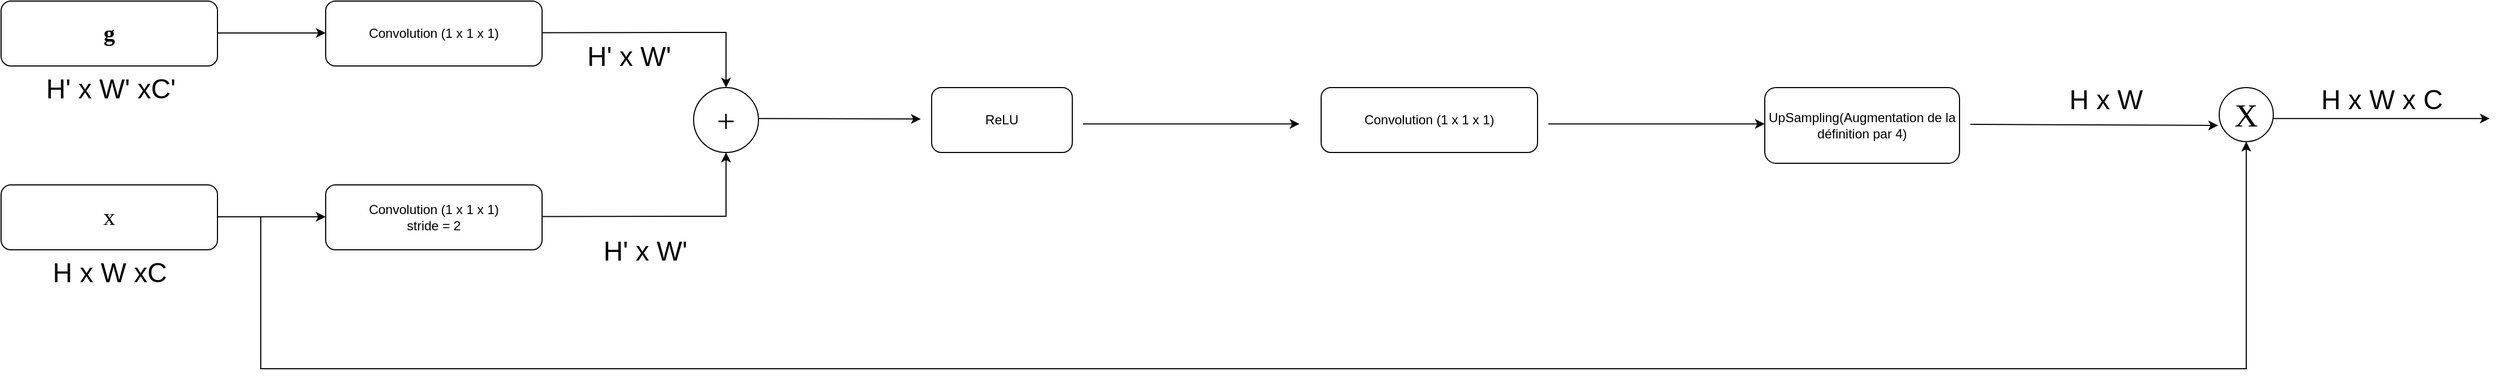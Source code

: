 <mxfile version="17.4.6" type="github">
  <diagram id="CqW1smgIqXww54nbXXxI" name="Page-1">
    <mxGraphModel dx="2653" dy="1707" grid="1" gridSize="10" guides="1" tooltips="1" connect="1" arrows="1" fold="1" page="1" pageScale="1" pageWidth="150000" pageHeight="150000" math="0" shadow="0">
      <root>
        <mxCell id="0" />
        <mxCell id="1" parent="0" />
        <mxCell id="jkSVbtbrG6FYc9xtPOcI-1" value="&lt;font style=&quot;font-size: 21px&quot; face=&quot;Comic Sans MS&quot;&gt;&lt;b&gt;g&lt;/b&gt;&lt;/font&gt;" style="rounded=1;whiteSpace=wrap;html=1;" vertex="1" parent="1">
          <mxGeometry x="100" y="60" width="200" height="60" as="geometry" />
        </mxCell>
        <mxCell id="jkSVbtbrG6FYc9xtPOcI-2" value="&lt;font style=&quot;font-size: 22px&quot; face=&quot;Comic Sans MS&quot;&gt;x&lt;/font&gt;" style="rounded=1;whiteSpace=wrap;html=1;" vertex="1" parent="1">
          <mxGeometry x="100" y="230" width="200" height="60" as="geometry" />
        </mxCell>
        <mxCell id="jkSVbtbrG6FYc9xtPOcI-3" value="&lt;font style=&quot;font-size: 25px&quot;&gt;H&#39; x W&#39; xC&#39;&lt;br&gt;&lt;/font&gt;" style="text;html=1;align=center;verticalAlign=middle;resizable=0;points=[];autosize=1;strokeColor=none;fillColor=none;" vertex="1" parent="1">
          <mxGeometry x="131" y="130" width="140" height="20" as="geometry" />
        </mxCell>
        <mxCell id="jkSVbtbrG6FYc9xtPOcI-5" value="&lt;font style=&quot;font-size: 25px&quot;&gt;H x W xC&lt;br&gt;&lt;/font&gt;" style="text;html=1;align=center;verticalAlign=middle;resizable=0;points=[];autosize=1;strokeColor=none;fillColor=none;" vertex="1" parent="1">
          <mxGeometry x="140" y="300" width="120" height="20" as="geometry" />
        </mxCell>
        <mxCell id="jkSVbtbrG6FYc9xtPOcI-6" value="" style="endArrow=classic;html=1;rounded=0;fontFamily=Comic Sans MS;fontSize=22;" edge="1" parent="1">
          <mxGeometry width="50" height="50" relative="1" as="geometry">
            <mxPoint x="300" y="259.47" as="sourcePoint" />
            <mxPoint x="400" y="259.47" as="targetPoint" />
          </mxGeometry>
        </mxCell>
        <mxCell id="jkSVbtbrG6FYc9xtPOcI-7" value="" style="endArrow=classic;html=1;rounded=0;fontFamily=Comic Sans MS;fontSize=22;" edge="1" parent="1">
          <mxGeometry width="50" height="50" relative="1" as="geometry">
            <mxPoint x="300" y="89.47" as="sourcePoint" />
            <mxPoint x="400" y="89.47" as="targetPoint" />
          </mxGeometry>
        </mxCell>
        <mxCell id="jkSVbtbrG6FYc9xtPOcI-8" value="Convolution (1 x 1 x 1)" style="rounded=1;whiteSpace=wrap;html=1;" vertex="1" parent="1">
          <mxGeometry x="400" y="60" width="200" height="60" as="geometry" />
        </mxCell>
        <mxCell id="jkSVbtbrG6FYc9xtPOcI-9" value="&lt;div&gt;Convolution (1 x 1 x 1)&lt;/div&gt;&lt;div&gt;stride = 2&lt;br&gt;&lt;/div&gt;" style="rounded=1;whiteSpace=wrap;html=1;" vertex="1" parent="1">
          <mxGeometry x="400" y="230" width="200" height="60" as="geometry" />
        </mxCell>
        <mxCell id="jkSVbtbrG6FYc9xtPOcI-11" value="" style="endArrow=classic;html=1;rounded=0;fontFamily=Comic Sans MS;fontSize=22;entryX=0.5;entryY=0;entryDx=0;entryDy=0;" edge="1" parent="1" target="jkSVbtbrG6FYc9xtPOcI-16">
          <mxGeometry width="50" height="50" relative="1" as="geometry">
            <mxPoint x="600.0" y="89.23" as="sourcePoint" />
            <mxPoint x="770" y="89" as="targetPoint" />
            <Array as="points">
              <mxPoint x="770" y="89" />
            </Array>
          </mxGeometry>
        </mxCell>
        <mxCell id="jkSVbtbrG6FYc9xtPOcI-12" value="" style="endArrow=classic;html=1;rounded=0;fontFamily=Comic Sans MS;fontSize=22;entryX=0.5;entryY=1;entryDx=0;entryDy=0;" edge="1" parent="1" target="jkSVbtbrG6FYc9xtPOcI-16">
          <mxGeometry width="50" height="50" relative="1" as="geometry">
            <mxPoint x="600.0" y="259.23" as="sourcePoint" />
            <mxPoint x="700.0" y="259.23" as="targetPoint" />
            <Array as="points">
              <mxPoint x="770" y="259" />
            </Array>
          </mxGeometry>
        </mxCell>
        <mxCell id="jkSVbtbrG6FYc9xtPOcI-14" value="&lt;font style=&quot;font-size: 25px&quot;&gt;H&#39; x W&#39; &lt;br&gt;&lt;/font&gt;" style="text;html=1;align=center;verticalAlign=middle;resizable=0;points=[];autosize=1;strokeColor=none;fillColor=none;" vertex="1" parent="1">
          <mxGeometry x="635" y="100" width="90" height="20" as="geometry" />
        </mxCell>
        <mxCell id="jkSVbtbrG6FYc9xtPOcI-15" value="&lt;font style=&quot;font-size: 25px&quot;&gt;H&#39; x W&#39;&lt;br&gt;&lt;/font&gt;" style="text;html=1;align=center;verticalAlign=middle;resizable=0;points=[];autosize=1;strokeColor=none;fillColor=none;" vertex="1" parent="1">
          <mxGeometry x="650" y="280" width="90" height="20" as="geometry" />
        </mxCell>
        <mxCell id="jkSVbtbrG6FYc9xtPOcI-16" value="&lt;font style=&quot;font-size: 30px&quot;&gt;+&lt;/font&gt;" style="ellipse;whiteSpace=wrap;html=1;aspect=fixed;fontFamily=Comic Sans MS;fontSize=22;" vertex="1" parent="1">
          <mxGeometry x="740" y="140" width="60" height="60" as="geometry" />
        </mxCell>
        <mxCell id="jkSVbtbrG6FYc9xtPOcI-17" value="" style="endArrow=classic;html=1;rounded=0;fontFamily=Comic Sans MS;fontSize=30;" edge="1" parent="1">
          <mxGeometry width="50" height="50" relative="1" as="geometry">
            <mxPoint x="800" y="168.57" as="sourcePoint" />
            <mxPoint x="950" y="169" as="targetPoint" />
          </mxGeometry>
        </mxCell>
        <mxCell id="jkSVbtbrG6FYc9xtPOcI-18" value="ReLU" style="rounded=1;whiteSpace=wrap;html=1;" vertex="1" parent="1">
          <mxGeometry x="960" y="140" width="130" height="60" as="geometry" />
        </mxCell>
        <mxCell id="jkSVbtbrG6FYc9xtPOcI-19" value="" style="endArrow=classic;html=1;rounded=0;fontFamily=Comic Sans MS;fontSize=30;" edge="1" parent="1">
          <mxGeometry width="50" height="50" relative="1" as="geometry">
            <mxPoint x="1100" y="173.57" as="sourcePoint" />
            <mxPoint x="1300" y="173.57" as="targetPoint" />
          </mxGeometry>
        </mxCell>
        <mxCell id="jkSVbtbrG6FYc9xtPOcI-20" value="Convolution (1 x 1 x 1)" style="rounded=1;whiteSpace=wrap;html=1;" vertex="1" parent="1">
          <mxGeometry x="1320" y="140" width="200" height="60" as="geometry" />
        </mxCell>
        <mxCell id="jkSVbtbrG6FYc9xtPOcI-23" value="" style="endArrow=classic;html=1;rounded=0;fontFamily=Comic Sans MS;fontSize=30;" edge="1" parent="1">
          <mxGeometry width="50" height="50" relative="1" as="geometry">
            <mxPoint x="1530" y="173.57" as="sourcePoint" />
            <mxPoint x="1730" y="173.57" as="targetPoint" />
          </mxGeometry>
        </mxCell>
        <mxCell id="jkSVbtbrG6FYc9xtPOcI-24" value="UpSampling(Augmentation de la définition par 4)" style="rounded=1;whiteSpace=wrap;html=1;" vertex="1" parent="1">
          <mxGeometry x="1730" y="140" width="180" height="70" as="geometry" />
        </mxCell>
        <mxCell id="jkSVbtbrG6FYc9xtPOcI-25" value="" style="endArrow=classic;html=1;rounded=0;fontFamily=Comic Sans MS;fontSize=30;entryX=-0.02;entryY=0.7;entryDx=0;entryDy=0;entryPerimeter=0;" edge="1" parent="1" target="jkSVbtbrG6FYc9xtPOcI-27">
          <mxGeometry width="50" height="50" relative="1" as="geometry">
            <mxPoint x="1920" y="174" as="sourcePoint" />
            <mxPoint x="2120" y="173.57" as="targetPoint" />
          </mxGeometry>
        </mxCell>
        <mxCell id="jkSVbtbrG6FYc9xtPOcI-26" value="&lt;font style=&quot;font-size: 25px&quot;&gt;H x W&lt;/font&gt;" style="text;html=1;align=center;verticalAlign=middle;resizable=0;points=[];autosize=1;strokeColor=none;fillColor=none;" vertex="1" parent="1">
          <mxGeometry x="2005" y="140" width="80" height="20" as="geometry" />
        </mxCell>
        <mxCell id="jkSVbtbrG6FYc9xtPOcI-27" value="X" style="ellipse;whiteSpace=wrap;html=1;aspect=fixed;fontFamily=Comic Sans MS;fontSize=30;" vertex="1" parent="1">
          <mxGeometry x="2150" y="140" width="50" height="50" as="geometry" />
        </mxCell>
        <mxCell id="jkSVbtbrG6FYc9xtPOcI-28" value="" style="endArrow=classic;html=1;rounded=0;fontFamily=Comic Sans MS;fontSize=30;entryX=0.5;entryY=1;entryDx=0;entryDy=0;" edge="1" parent="1" target="jkSVbtbrG6FYc9xtPOcI-27">
          <mxGeometry width="50" height="50" relative="1" as="geometry">
            <mxPoint x="340" y="260" as="sourcePoint" />
            <mxPoint x="2190" y="390" as="targetPoint" />
            <Array as="points">
              <mxPoint x="340" y="400" />
              <mxPoint x="2175" y="400" />
            </Array>
          </mxGeometry>
        </mxCell>
        <mxCell id="jkSVbtbrG6FYc9xtPOcI-29" value="" style="endArrow=classic;html=1;rounded=0;fontFamily=Comic Sans MS;fontSize=30;" edge="1" parent="1">
          <mxGeometry width="50" height="50" relative="1" as="geometry">
            <mxPoint x="2200.0" y="168.57" as="sourcePoint" />
            <mxPoint x="2400.0" y="168.57" as="targetPoint" />
          </mxGeometry>
        </mxCell>
        <mxCell id="jkSVbtbrG6FYc9xtPOcI-30" value="&lt;font style=&quot;font-size: 25px&quot;&gt;H x W x C&lt;br&gt;&lt;/font&gt;" style="text;html=1;align=center;verticalAlign=middle;resizable=0;points=[];autosize=1;strokeColor=none;fillColor=none;" vertex="1" parent="1">
          <mxGeometry x="2235" y="140" width="130" height="20" as="geometry" />
        </mxCell>
      </root>
    </mxGraphModel>
  </diagram>
</mxfile>
